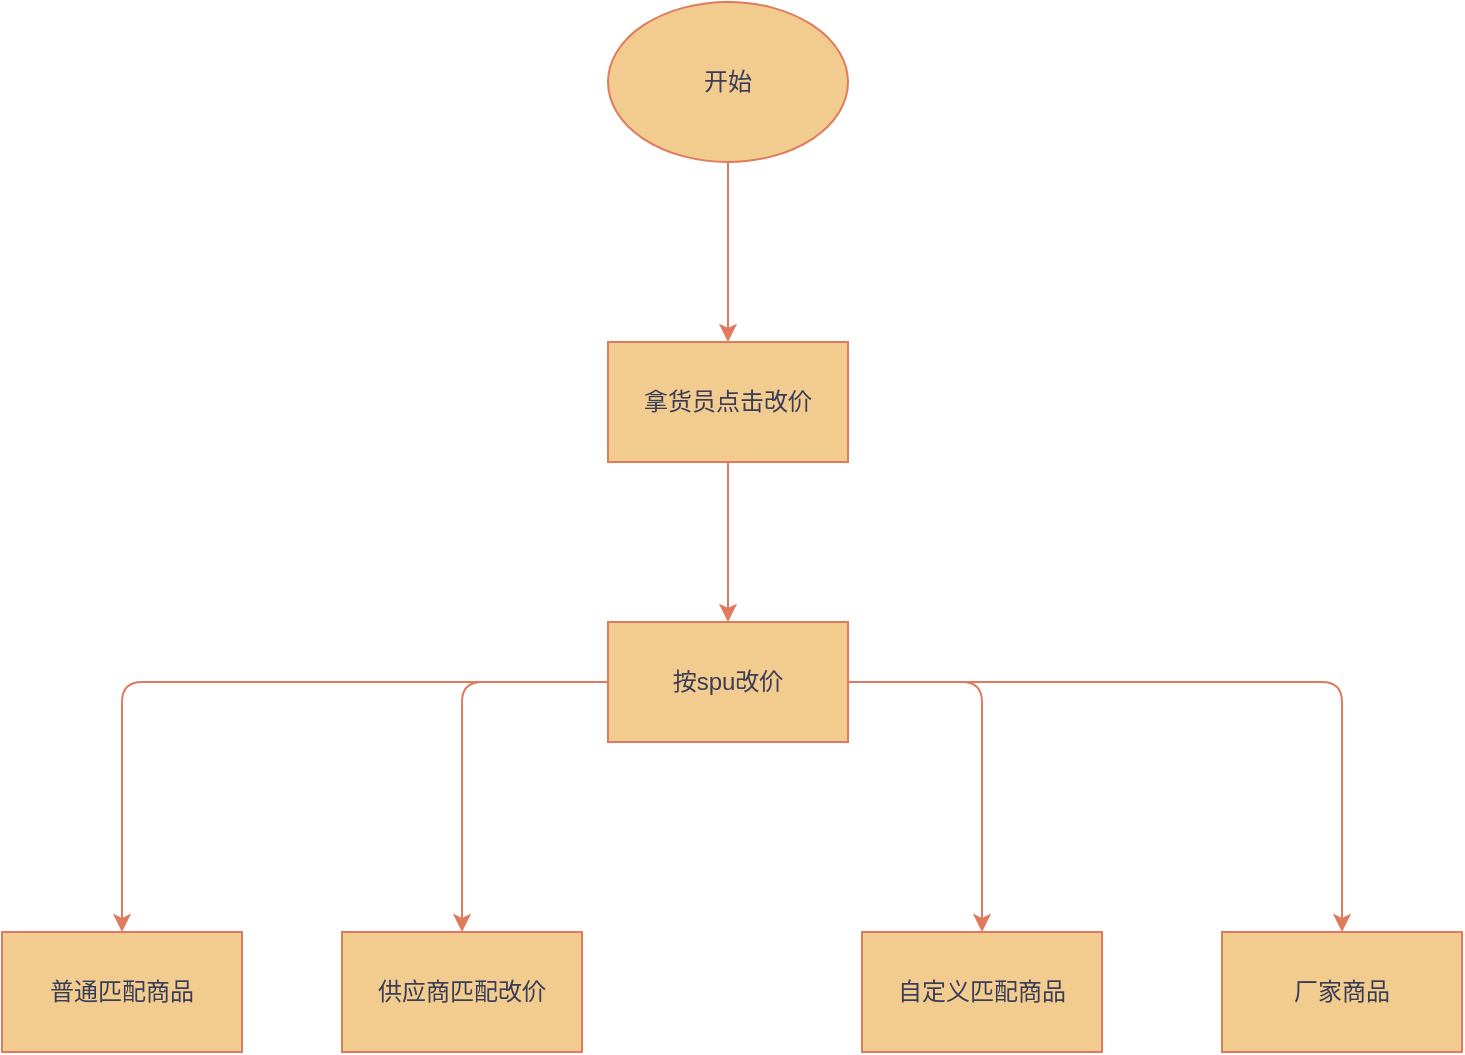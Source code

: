 <mxfile version="22.0.8" type="github">
  <diagram name="Page-1" id="c7558073-3199-34d8-9f00-42111426c3f3">
    <mxGraphModel dx="1050" dy="542" grid="1" gridSize="10" guides="1" tooltips="1" connect="1" arrows="1" fold="1" page="1" pageScale="1" pageWidth="826" pageHeight="1169" background="none" math="0" shadow="0">
      <root>
        <mxCell id="0" />
        <mxCell id="1" parent="0" />
        <mxCell id="TXyrnYLh6dmuXMbeo3Q4-120" value="" style="edgeStyle=orthogonalEdgeStyle;rounded=0;orthogonalLoop=1;jettySize=auto;html=1;labelBackgroundColor=none;strokeColor=#E07A5F;fontColor=default;" edge="1" parent="1" source="TXyrnYLh6dmuXMbeo3Q4-118" target="TXyrnYLh6dmuXMbeo3Q4-119">
          <mxGeometry relative="1" as="geometry" />
        </mxCell>
        <mxCell id="TXyrnYLh6dmuXMbeo3Q4-118" value="开始" style="ellipse;whiteSpace=wrap;html=1;labelBackgroundColor=none;fillColor=#F2CC8F;strokeColor=#E07A5F;fontColor=#393C56;" vertex="1" parent="1">
          <mxGeometry x="353" y="60" width="120" height="80" as="geometry" />
        </mxCell>
        <mxCell id="TXyrnYLh6dmuXMbeo3Q4-122" value="" style="edgeStyle=orthogonalEdgeStyle;rounded=0;orthogonalLoop=1;jettySize=auto;html=1;labelBackgroundColor=none;strokeColor=#E07A5F;fontColor=default;" edge="1" parent="1" source="TXyrnYLh6dmuXMbeo3Q4-119" target="TXyrnYLh6dmuXMbeo3Q4-121">
          <mxGeometry relative="1" as="geometry" />
        </mxCell>
        <mxCell id="TXyrnYLh6dmuXMbeo3Q4-119" value="拿货员点击改价" style="whiteSpace=wrap;html=1;labelBackgroundColor=none;fillColor=#F2CC8F;strokeColor=#E07A5F;fontColor=#393C56;" vertex="1" parent="1">
          <mxGeometry x="353" y="230" width="120" height="60" as="geometry" />
        </mxCell>
        <mxCell id="TXyrnYLh6dmuXMbeo3Q4-124" value="" style="edgeStyle=orthogonalEdgeStyle;rounded=1;orthogonalLoop=1;jettySize=auto;html=1;strokeColor=#E07A5F;fontColor=#393C56;fillColor=#F2CC8F;" edge="1" parent="1" source="TXyrnYLh6dmuXMbeo3Q4-121" target="TXyrnYLh6dmuXMbeo3Q4-123">
          <mxGeometry relative="1" as="geometry" />
        </mxCell>
        <mxCell id="TXyrnYLh6dmuXMbeo3Q4-126" value="" style="edgeStyle=orthogonalEdgeStyle;rounded=1;orthogonalLoop=1;jettySize=auto;html=1;strokeColor=#E07A5F;fontColor=#393C56;fillColor=#F2CC8F;" edge="1" parent="1" source="TXyrnYLh6dmuXMbeo3Q4-121" target="TXyrnYLh6dmuXMbeo3Q4-125">
          <mxGeometry relative="1" as="geometry" />
        </mxCell>
        <mxCell id="TXyrnYLh6dmuXMbeo3Q4-128" value="" style="edgeStyle=orthogonalEdgeStyle;rounded=1;orthogonalLoop=1;jettySize=auto;html=1;strokeColor=#E07A5F;fontColor=#393C56;fillColor=#F2CC8F;" edge="1" parent="1" source="TXyrnYLh6dmuXMbeo3Q4-121" target="TXyrnYLh6dmuXMbeo3Q4-127">
          <mxGeometry relative="1" as="geometry" />
        </mxCell>
        <mxCell id="TXyrnYLh6dmuXMbeo3Q4-130" value="" style="edgeStyle=orthogonalEdgeStyle;rounded=1;orthogonalLoop=1;jettySize=auto;html=1;strokeColor=#E07A5F;fontColor=#393C56;fillColor=#F2CC8F;" edge="1" parent="1" source="TXyrnYLh6dmuXMbeo3Q4-121" target="TXyrnYLh6dmuXMbeo3Q4-129">
          <mxGeometry relative="1" as="geometry" />
        </mxCell>
        <mxCell id="TXyrnYLh6dmuXMbeo3Q4-121" value="按spu改价" style="whiteSpace=wrap;html=1;labelBackgroundColor=none;fillColor=#F2CC8F;strokeColor=#E07A5F;fontColor=#393C56;" vertex="1" parent="1">
          <mxGeometry x="353" y="370" width="120" height="60" as="geometry" />
        </mxCell>
        <mxCell id="TXyrnYLh6dmuXMbeo3Q4-123" value="普通匹配商品" style="whiteSpace=wrap;html=1;fillColor=#F2CC8F;strokeColor=#E07A5F;fontColor=#393C56;labelBackgroundColor=none;" vertex="1" parent="1">
          <mxGeometry x="50" y="525" width="120" height="60" as="geometry" />
        </mxCell>
        <mxCell id="TXyrnYLh6dmuXMbeo3Q4-125" value="供应商匹配改价" style="whiteSpace=wrap;html=1;fillColor=#F2CC8F;strokeColor=#E07A5F;fontColor=#393C56;labelBackgroundColor=none;" vertex="1" parent="1">
          <mxGeometry x="220" y="525" width="120" height="60" as="geometry" />
        </mxCell>
        <mxCell id="TXyrnYLh6dmuXMbeo3Q4-127" value="自定义匹配商品" style="whiteSpace=wrap;html=1;fillColor=#F2CC8F;strokeColor=#E07A5F;fontColor=#393C56;labelBackgroundColor=none;" vertex="1" parent="1">
          <mxGeometry x="480" y="525" width="120" height="60" as="geometry" />
        </mxCell>
        <mxCell id="TXyrnYLh6dmuXMbeo3Q4-129" value="厂家商品" style="whiteSpace=wrap;html=1;fillColor=#F2CC8F;strokeColor=#E07A5F;fontColor=#393C56;labelBackgroundColor=none;" vertex="1" parent="1">
          <mxGeometry x="660" y="525" width="120" height="60" as="geometry" />
        </mxCell>
      </root>
    </mxGraphModel>
  </diagram>
</mxfile>
